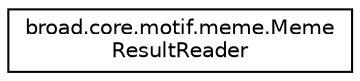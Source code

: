 digraph "Graphical Class Hierarchy"
{
  edge [fontname="Helvetica",fontsize="10",labelfontname="Helvetica",labelfontsize="10"];
  node [fontname="Helvetica",fontsize="10",shape=record];
  rankdir="LR";
  Node1 [label="broad.core.motif.meme.Meme\lResultReader",height=0.2,width=0.4,color="black", fillcolor="white", style="filled",URL="$classbroad_1_1core_1_1motif_1_1meme_1_1_meme_result_reader.html"];
}
